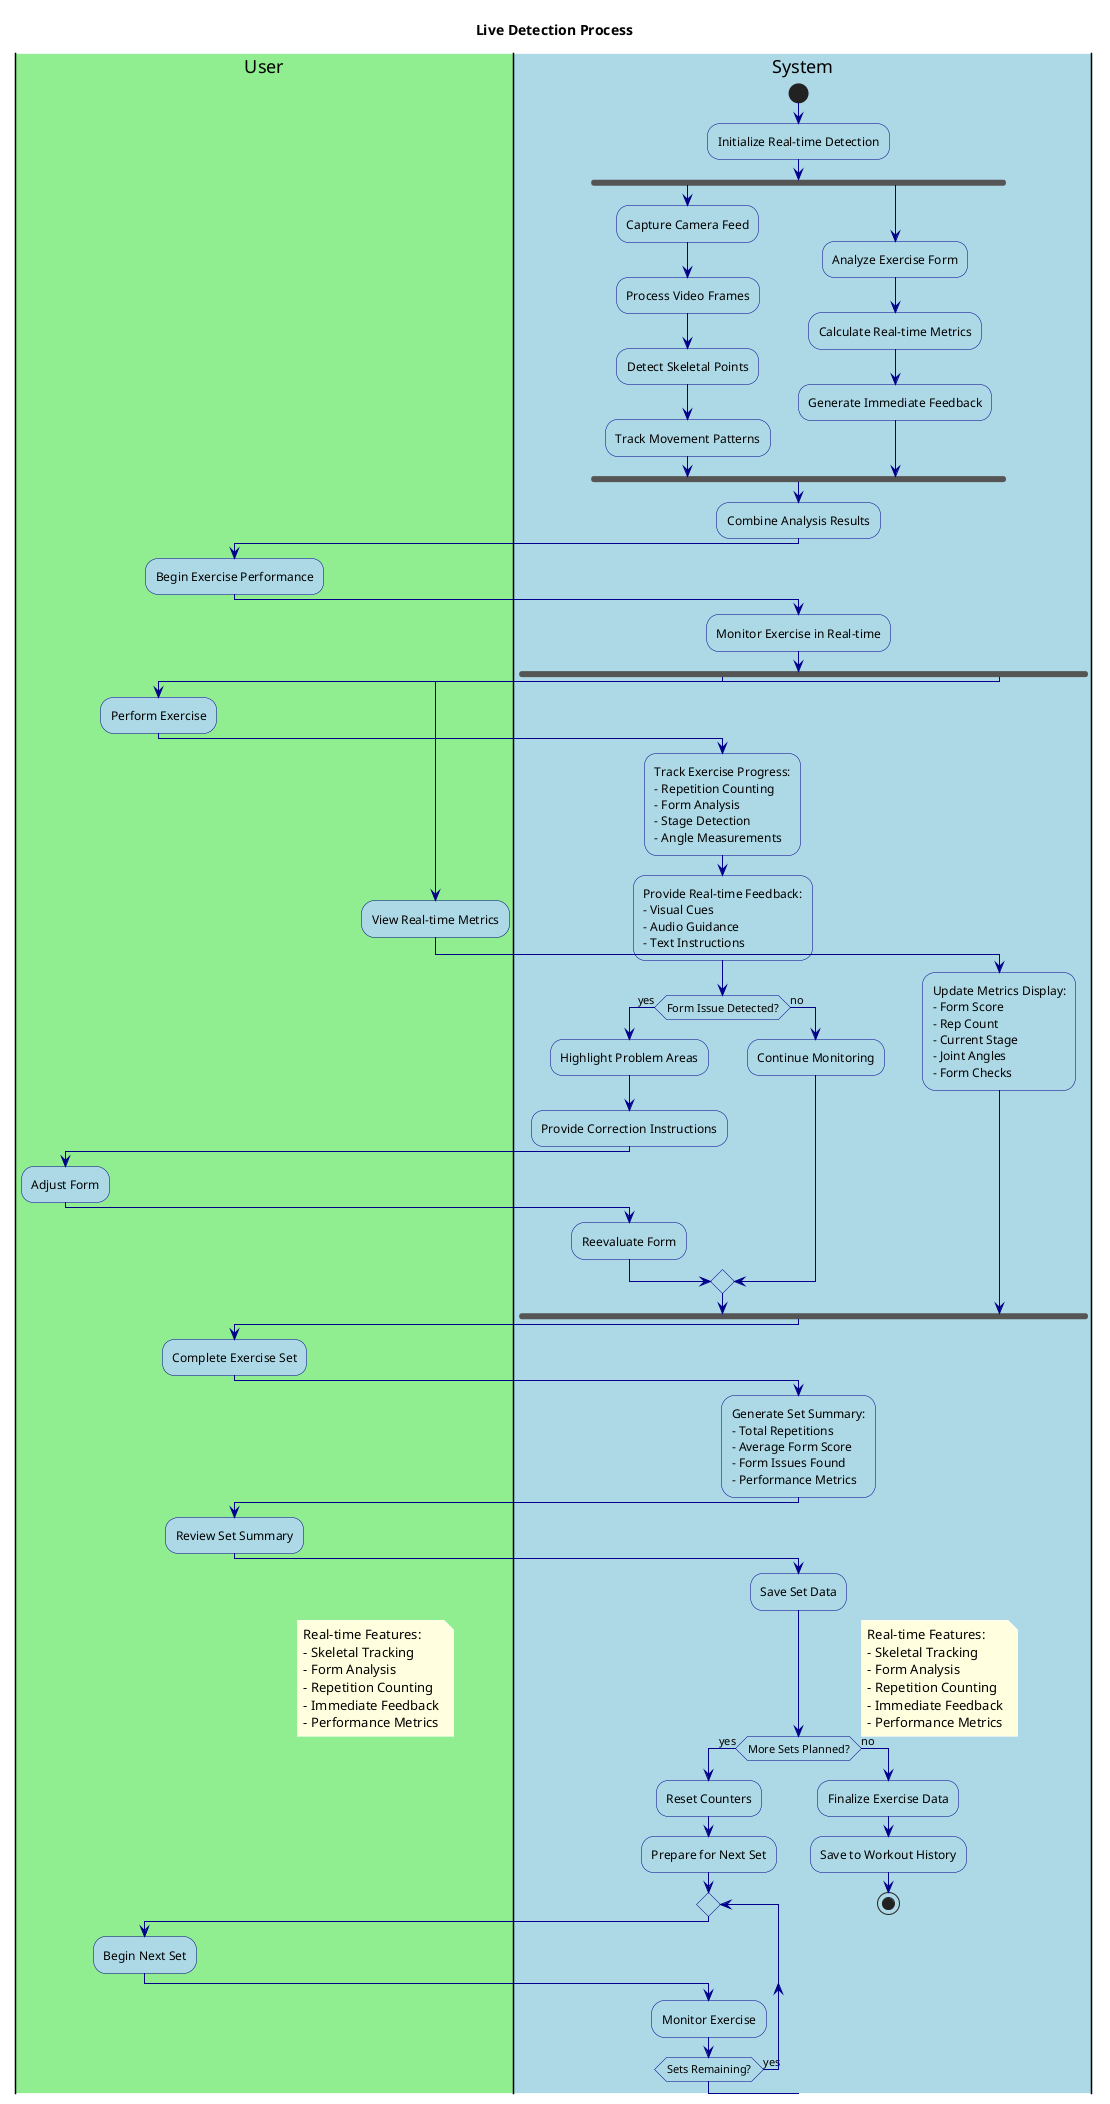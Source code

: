 @startuml LiveDetection

' Styling
skinparam backgroundColor white
skinparam activity {
    BackgroundColor LightBlue
    BorderColor DarkBlue
    FontColor Black
}
skinparam arrow {
    Color DarkBlue
    FontColor Black
}
skinparam note {
    BackgroundColor LightYellow
    BorderColor DarkYellow
    FontColor Black
}

title Live Detection Process

|#LightGreen|User|
|#LightBlue|System|

start

|System|
:Initialize Real-time Detection;

fork
  :Capture Camera Feed;
  :Process Video Frames;
  :Detect Skeletal Points;
  :Track Movement Patterns;
fork again
  :Analyze Exercise Form;
  :Calculate Real-time Metrics;
  :Generate Immediate Feedback;
end fork

:Combine Analysis Results;

|User|
:Begin Exercise Performance;

|System|
:Monitor Exercise in Real-time;

fork
  |User|
  :Perform Exercise;
  
  |System|
  :Track Exercise Progress:
  - Repetition Counting
  - Form Analysis
  - Stage Detection
  - Angle Measurements;
  
  :Provide Real-time Feedback:
  - Visual Cues
  - Audio Guidance
  - Text Instructions;
  
  if (Form Issue Detected?) then (yes)
    :Highlight Problem Areas;
    :Provide Correction Instructions;
    
    |User|
    :Adjust Form;
    
    |System|
    :Reevaluate Form;
  else (no)
    :Continue Monitoring;
  endif
fork again
  |User|
  :View Real-time Metrics;
  
  |System|
  :Update Metrics Display:
  - Form Score
  - Rep Count
  - Current Stage
  - Joint Angles
  - Form Checks;
end fork

|User|
:Complete Exercise Set;

|System|
:Generate Set Summary:
- Total Repetitions
- Average Form Score
- Form Issues Found
- Performance Metrics;

|User|
:Review Set Summary;

|System|
:Save Set Data;

if (More Sets Planned?) then (yes)
  :Reset Counters;
  :Prepare for Next Set;
  repeat
    |User|
    :Begin Next Set;
    
    |System|
    :Monitor Exercise;
  repeat while (Sets Remaining?) is (yes)
else (no)
  :Finalize Exercise Data;
  :Save to Workout History;
  stop
endif

note right
  Real-time Features:
  - Skeletal Tracking
  - Form Analysis
  - Repetition Counting
  - Immediate Feedback
  - Performance Metrics
end note

@enduml 